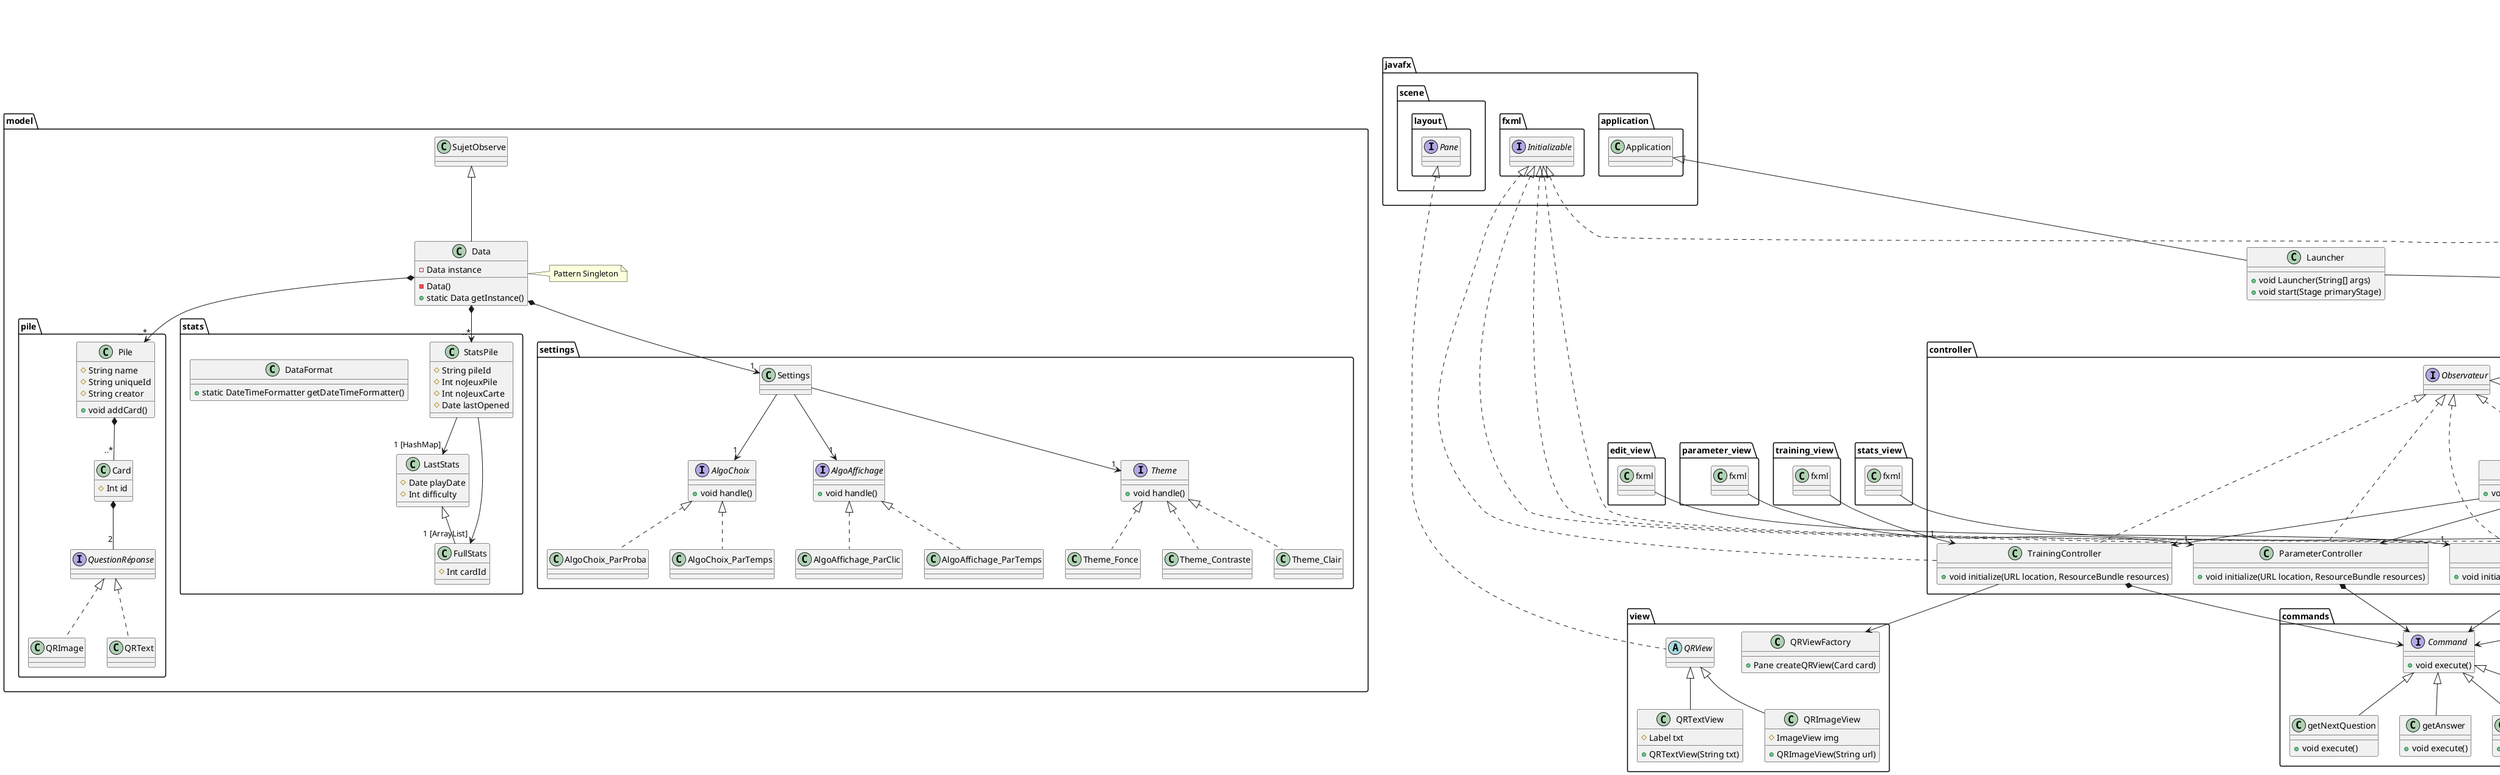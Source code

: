 @startuml class

class Launcher extends javafx.application.Application {
    + void Launcher(String[] args)
    + void start(Stage primaryStage)
}

package resources.tn.flashcards.fxml {

    object main_view.fxml {
    }

    object edit_view.fxml {
    }

    object parameter_view.fxml {
    }

    object stats_view.fxml {
    }

    object training_view.fxml {
    }

}

interface Observateur {
        + void refresh()
    }

package view {

    class QRViewFactory {
        +Pane createQRView(Card card)
    }

    abstract QRView implements javafx.scene.layout.Pane {}

    class QRTextView extends QRView {
        # Label txt
        
        + QRTextView(String txt)
    }

    class QRImageView extends QRView {
        # ImageView img
        
        + QRImageView(String url)
    }
}

package controller {

    class MainController implements javafx.fxml.Initializable, Observateur {
        +void initialize(URL location, ResourceBundle resources)
    }

    class EditController implements javafx.fxml.Initializable, Observateur {
        +void initialize(URL location, ResourceBundle resources)
    }

    class ParameterController implements javafx.fxml.Initializable, Observateur {
        +void initialize(URL location, ResourceBundle resources)
    }

    class StatsController implements javafx.fxml.Initializable, Observateur {
        +void initialize(URL location, ResourceBundle resources)
    }

    class TrainingController implements javafx.fxml.Initializable, Observateur {
        +void initialize(URL location, ResourceBundle resources)
    }

    MainController --> EditController
    MainController --> ParameterController
    MainController --> StatsController
    MainController --> TrainingController

}

TrainingController --> QRViewFactory

class SujetObserve {
        + void addObs(Observateur obs)
        + void refreshAllObs()
    }

    package commands {

        interface Command {
            + void execute()
        }

        class addPileCommand extends Command {
            + void execute()
        }

        class addCardCommand extends Command {
            + void execute()
        }

        class getNextQuestion extends Command {
            + void execute()
        }

        class getAnswer extends Command {
            + void execute()
        }
    }

    EditController *--> Command
    ParameterController *--> Command
    TrainingController *--> Command
    StatsController *--> Command

package model {

    class Data extends SujetObserve {
        - Data instance
        - Data()
        + static Data getInstance()
    }
    class Data
    note right: Pattern Singleton

    package pile {

        class Pile {
            # String name
            # String uniqueId
            # String creator

            '+ void nextCard()'

            + void addCard()
        }

        class Card {
            # Int id

            '+ Pane show()'
            '+ void turn()'
        }

        interface QuestionRéponse {
            '+ Pane show()'
            '+ void evaluate(int a)'

            '+ void edit(QuestionRéponse newValue)'
        }

        class QRText implements QuestionRéponse {}

        class QRImage implements QuestionRéponse {}

        Pile *--"..*" Card
        Card *--"2" QuestionRéponse
        'QuestionRéponseController *--"1" Data'
    }

    package stats {
        class StatsPile {
            # String pileId
            # Int noJeuxPile
            # Int noJeuxCarte
            # Date lastOpened
        }

        class LastStats {
            # Date playDate
            # Int difficulty
        }

        class FullStats extends LastStats {
            # Int cardId
        }

        class DataFormat {
            + static DateTimeFormatter getDateTimeFormatter()
        }

        StatsPile -->"1 [HashMap]" LastStats
        StatsPile -->"1 [ArrayList]" FullStats

    }

    package settings {

        class Settings {}

        interface AlgoChoix {
            + void handle()
        }

        class AlgoChoix_ParTemps implements AlgoChoix {}
        class AlgoChoix_ParProba implements AlgoChoix {}

        interface AlgoAffichage {
            + void handle()
        }

        class AlgoAffichage_ParTemps implements AlgoAffichage {}
        class AlgoAffichage_ParClic implements AlgoAffichage {}

        interface Theme {
            + void handle()
        }

        class Theme_Clair implements Theme {}
        class Theme_Fonce implements Theme {}
        class Theme_Contraste implements Theme {}

        Settings -->"1" AlgoChoix
        Settings -->"1" AlgoAffichage
        Settings -->"1" Theme
    }

    

    /'class DataController {
        + void open(URL file)
        + void saveAs(URL file)
        + void save()

        + void newPile()
        + void newCardInCurrentPile()
        + void rmCurrentPile()
        + void rmCurrentCard()
    }

    class QuestionRéponseController {
        + void changeQRForText()
        + void editText()

        + void changeQRForImage()
        + void editImage()

        + void evaluate(int a)
    }'/


    /'package user {
        class User {
            # String name
        }

        package lastPlayed {

            note "Est utilisé pour afficher la\nprochaine carte (calcul rapide)\nOn overwrite à chaque\napparition de la carte" as N1

            class LastPlayed {
                # String pileId
            }

            class Played {
                # Date playDate
                # Int difficulty
            }
        }

        User *--"..*" Stats
        User *--"1" Preferences
        User *--"..* [HashMap]" LastPlayed
        Stats *--"1" StatApprent
        Stats *--"1" QuickStat
        LastPlayed *--"..* [HashMap]" Played                                                                                                                                                                                                                                                                                           
        
    }'/

    Data *-->"..*" Pile
    Data *-->"1" Settings
    Data *-->"..*" StatsPile
}



SujetObserve *-->"*" Observateur

Launcher -->"1" main_view.fxml

main_view.fxml -->"1" MainController
edit_view.fxml -->"1" EditController
parameter_view.fxml -->"1" ParameterController
training_view.fxml -->"1" TrainingController
stats_view.fxml -->"1" StatsController

/'MainController *--"1" DataController
MainController *--"1" QuestionRéponseController



DataController *--"1" Data

Data *--"1" User'/


@enduml